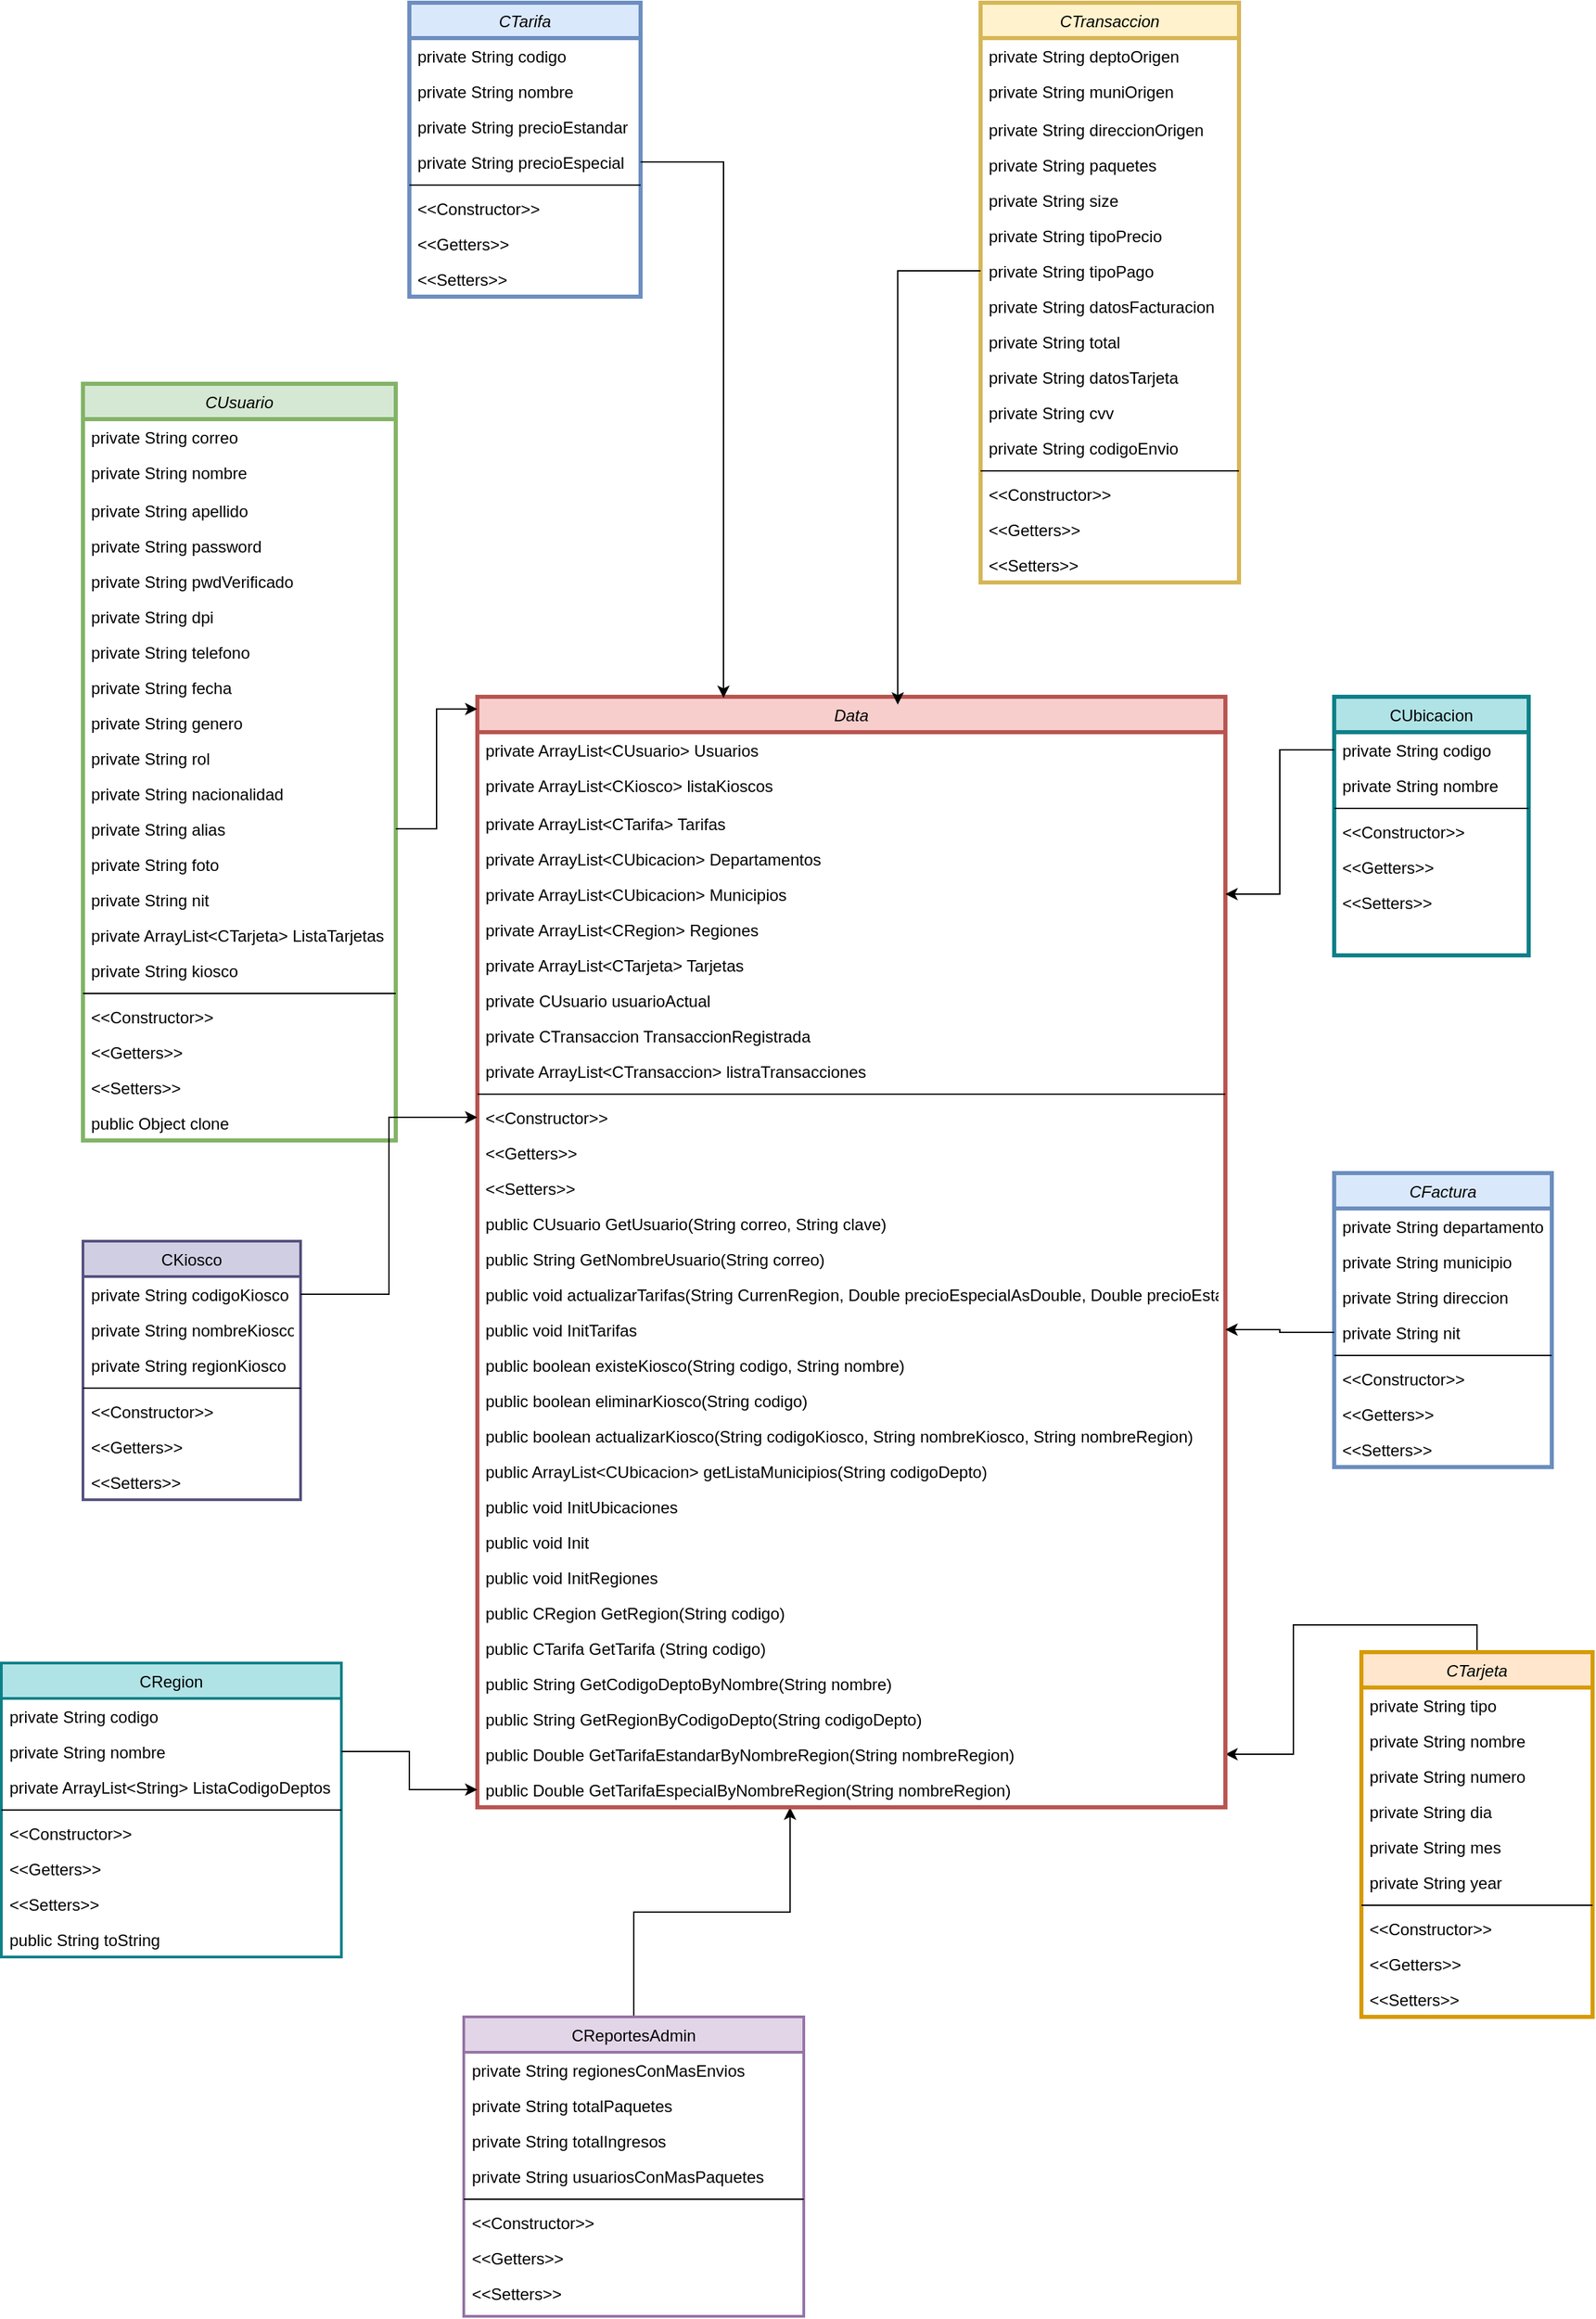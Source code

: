 <mxfile version="20.2.2" type="github">
  <diagram id="C5RBs43oDa-KdzZeNtuy" name="Page-1">
    <mxGraphModel dx="1673" dy="918" grid="1" gridSize="10" guides="1" tooltips="1" connect="1" arrows="1" fold="1" page="1" pageScale="1" pageWidth="827" pageHeight="1169" math="0" shadow="0">
      <root>
        <mxCell id="WIyWlLk6GJQsqaUBKTNV-0" />
        <mxCell id="WIyWlLk6GJQsqaUBKTNV-1" parent="WIyWlLk6GJQsqaUBKTNV-0" />
        <mxCell id="zkfFHV4jXpPFQw0GAbJ--0" value="CFactura" style="swimlane;fontStyle=2;align=center;verticalAlign=top;childLayout=stackLayout;horizontal=1;startSize=26;horizontalStack=0;resizeParent=1;resizeLast=0;collapsible=1;marginBottom=0;rounded=0;shadow=0;strokeWidth=3;fillColor=#dae8fc;strokeColor=#6c8ebf;swimlaneFillColor=default;" parent="WIyWlLk6GJQsqaUBKTNV-1" vertex="1">
          <mxGeometry x="1180" y="1200" width="160" height="216" as="geometry">
            <mxRectangle x="230" y="140" width="160" height="26" as="alternateBounds" />
          </mxGeometry>
        </mxCell>
        <mxCell id="zkfFHV4jXpPFQw0GAbJ--1" value="private String departamento" style="text;align=left;verticalAlign=top;spacingLeft=4;spacingRight=4;overflow=hidden;rotatable=0;points=[[0,0.5],[1,0.5]];portConstraint=eastwest;" parent="zkfFHV4jXpPFQw0GAbJ--0" vertex="1">
          <mxGeometry y="26" width="160" height="26" as="geometry" />
        </mxCell>
        <mxCell id="UW1McoA6TpxTpu0KqrxE-2" value="private String municipio" style="text;align=left;verticalAlign=top;spacingLeft=4;spacingRight=4;overflow=hidden;rotatable=0;points=[[0,0.5],[1,0.5]];portConstraint=eastwest;" vertex="1" parent="zkfFHV4jXpPFQw0GAbJ--0">
          <mxGeometry y="52" width="160" height="26" as="geometry" />
        </mxCell>
        <mxCell id="UW1McoA6TpxTpu0KqrxE-3" value="private String direccion" style="text;align=left;verticalAlign=top;spacingLeft=4;spacingRight=4;overflow=hidden;rotatable=0;points=[[0,0.5],[1,0.5]];portConstraint=eastwest;" vertex="1" parent="zkfFHV4jXpPFQw0GAbJ--0">
          <mxGeometry y="78" width="160" height="26" as="geometry" />
        </mxCell>
        <mxCell id="UW1McoA6TpxTpu0KqrxE-10" value="private String nit" style="text;align=left;verticalAlign=top;spacingLeft=4;spacingRight=4;overflow=hidden;rotatable=0;points=[[0,0.5],[1,0.5]];portConstraint=eastwest;" vertex="1" parent="zkfFHV4jXpPFQw0GAbJ--0">
          <mxGeometry y="104" width="160" height="26" as="geometry" />
        </mxCell>
        <mxCell id="zkfFHV4jXpPFQw0GAbJ--4" value="" style="line;html=1;strokeWidth=1;align=left;verticalAlign=middle;spacingTop=-1;spacingLeft=3;spacingRight=3;rotatable=0;labelPosition=right;points=[];portConstraint=eastwest;" parent="zkfFHV4jXpPFQw0GAbJ--0" vertex="1">
          <mxGeometry y="130" width="160" height="8" as="geometry" />
        </mxCell>
        <mxCell id="zkfFHV4jXpPFQw0GAbJ--5" value="&lt;&lt;Constructor&gt;&gt;&#xa;" style="text;align=left;verticalAlign=top;spacingLeft=4;spacingRight=4;overflow=hidden;rotatable=0;points=[[0,0.5],[1,0.5]];portConstraint=eastwest;" parent="zkfFHV4jXpPFQw0GAbJ--0" vertex="1">
          <mxGeometry y="138" width="160" height="26" as="geometry" />
        </mxCell>
        <mxCell id="UW1McoA6TpxTpu0KqrxE-12" value="&lt;&lt;Getters&gt;&gt;&#xa;" style="text;align=left;verticalAlign=top;spacingLeft=4;spacingRight=4;overflow=hidden;rotatable=0;points=[[0,0.5],[1,0.5]];portConstraint=eastwest;" vertex="1" parent="zkfFHV4jXpPFQw0GAbJ--0">
          <mxGeometry y="164" width="160" height="26" as="geometry" />
        </mxCell>
        <mxCell id="UW1McoA6TpxTpu0KqrxE-11" value="&lt;&lt;Setters&gt;&gt;&#xa;" style="text;align=left;verticalAlign=top;spacingLeft=4;spacingRight=4;overflow=hidden;rotatable=0;points=[[0,0.5],[1,0.5]];portConstraint=eastwest;" vertex="1" parent="zkfFHV4jXpPFQw0GAbJ--0">
          <mxGeometry y="190" width="160" height="26" as="geometry" />
        </mxCell>
        <mxCell id="zkfFHV4jXpPFQw0GAbJ--17" value="CKiosco&#xa;" style="swimlane;fontStyle=0;align=center;verticalAlign=top;childLayout=stackLayout;horizontal=1;startSize=26;horizontalStack=0;resizeParent=1;resizeLast=0;collapsible=1;marginBottom=0;rounded=0;shadow=0;strokeWidth=2;fillColor=#d0cee2;strokeColor=#56517e;" parent="WIyWlLk6GJQsqaUBKTNV-1" vertex="1">
          <mxGeometry x="260" y="1250" width="160" height="190" as="geometry">
            <mxRectangle x="550" y="140" width="160" height="26" as="alternateBounds" />
          </mxGeometry>
        </mxCell>
        <mxCell id="zkfFHV4jXpPFQw0GAbJ--18" value="private String codigoKiosco" style="text;align=left;verticalAlign=top;spacingLeft=4;spacingRight=4;overflow=hidden;rotatable=0;points=[[0,0.5],[1,0.5]];portConstraint=eastwest;" parent="zkfFHV4jXpPFQw0GAbJ--17" vertex="1">
          <mxGeometry y="26" width="160" height="26" as="geometry" />
        </mxCell>
        <mxCell id="zkfFHV4jXpPFQw0GAbJ--19" value="private String nombreKiosco" style="text;align=left;verticalAlign=top;spacingLeft=4;spacingRight=4;overflow=hidden;rotatable=0;points=[[0,0.5],[1,0.5]];portConstraint=eastwest;rounded=0;shadow=0;html=0;" parent="zkfFHV4jXpPFQw0GAbJ--17" vertex="1">
          <mxGeometry y="52" width="160" height="26" as="geometry" />
        </mxCell>
        <mxCell id="zkfFHV4jXpPFQw0GAbJ--20" value="private String regionKiosco" style="text;align=left;verticalAlign=top;spacingLeft=4;spacingRight=4;overflow=hidden;rotatable=0;points=[[0,0.5],[1,0.5]];portConstraint=eastwest;rounded=0;shadow=0;html=0;" parent="zkfFHV4jXpPFQw0GAbJ--17" vertex="1">
          <mxGeometry y="78" width="160" height="26" as="geometry" />
        </mxCell>
        <mxCell id="zkfFHV4jXpPFQw0GAbJ--23" value="" style="line;html=1;strokeWidth=1;align=left;verticalAlign=middle;spacingTop=-1;spacingLeft=3;spacingRight=3;rotatable=0;labelPosition=right;points=[];portConstraint=eastwest;" parent="zkfFHV4jXpPFQw0GAbJ--17" vertex="1">
          <mxGeometry y="104" width="160" height="8" as="geometry" />
        </mxCell>
        <mxCell id="UW1McoA6TpxTpu0KqrxE-14" value="&lt;&lt;Constructor&gt;&gt;&#xa;" style="text;align=left;verticalAlign=top;spacingLeft=4;spacingRight=4;overflow=hidden;rotatable=0;points=[[0,0.5],[1,0.5]];portConstraint=eastwest;" vertex="1" parent="zkfFHV4jXpPFQw0GAbJ--17">
          <mxGeometry y="112" width="160" height="26" as="geometry" />
        </mxCell>
        <mxCell id="UW1McoA6TpxTpu0KqrxE-15" value="&lt;&lt;Getters&gt;&gt;&#xa;" style="text;align=left;verticalAlign=top;spacingLeft=4;spacingRight=4;overflow=hidden;rotatable=0;points=[[0,0.5],[1,0.5]];portConstraint=eastwest;" vertex="1" parent="zkfFHV4jXpPFQw0GAbJ--17">
          <mxGeometry y="138" width="160" height="26" as="geometry" />
        </mxCell>
        <mxCell id="UW1McoA6TpxTpu0KqrxE-16" value="&lt;&lt;Setters&gt;&gt;&#xa;" style="text;align=left;verticalAlign=top;spacingLeft=4;spacingRight=4;overflow=hidden;rotatable=0;points=[[0,0.5],[1,0.5]];portConstraint=eastwest;" vertex="1" parent="zkfFHV4jXpPFQw0GAbJ--17">
          <mxGeometry y="164" width="160" height="26" as="geometry" />
        </mxCell>
        <mxCell id="UW1McoA6TpxTpu0KqrxE-25" value="CRegion&#xa;" style="swimlane;fontStyle=0;align=center;verticalAlign=top;childLayout=stackLayout;horizontal=1;startSize=26;horizontalStack=0;resizeParent=1;resizeLast=0;collapsible=1;marginBottom=0;rounded=0;shadow=0;strokeWidth=2;fillColor=#b0e3e6;strokeColor=#0e8088;" vertex="1" parent="WIyWlLk6GJQsqaUBKTNV-1">
          <mxGeometry x="200" y="1560" width="250" height="216" as="geometry">
            <mxRectangle x="550" y="140" width="160" height="26" as="alternateBounds" />
          </mxGeometry>
        </mxCell>
        <mxCell id="UW1McoA6TpxTpu0KqrxE-26" value="private String codigo" style="text;align=left;verticalAlign=top;spacingLeft=4;spacingRight=4;overflow=hidden;rotatable=0;points=[[0,0.5],[1,0.5]];portConstraint=eastwest;" vertex="1" parent="UW1McoA6TpxTpu0KqrxE-25">
          <mxGeometry y="26" width="250" height="26" as="geometry" />
        </mxCell>
        <mxCell id="UW1McoA6TpxTpu0KqrxE-27" value="private String nombre" style="text;align=left;verticalAlign=top;spacingLeft=4;spacingRight=4;overflow=hidden;rotatable=0;points=[[0,0.5],[1,0.5]];portConstraint=eastwest;rounded=0;shadow=0;html=0;" vertex="1" parent="UW1McoA6TpxTpu0KqrxE-25">
          <mxGeometry y="52" width="250" height="26" as="geometry" />
        </mxCell>
        <mxCell id="UW1McoA6TpxTpu0KqrxE-28" value="private ArrayList&lt;String&gt; ListaCodigoDeptos" style="text;align=left;verticalAlign=top;spacingLeft=4;spacingRight=4;overflow=hidden;rotatable=0;points=[[0,0.5],[1,0.5]];portConstraint=eastwest;rounded=0;shadow=0;html=0;" vertex="1" parent="UW1McoA6TpxTpu0KqrxE-25">
          <mxGeometry y="78" width="250" height="26" as="geometry" />
        </mxCell>
        <mxCell id="UW1McoA6TpxTpu0KqrxE-29" value="" style="line;html=1;strokeWidth=1;align=left;verticalAlign=middle;spacingTop=-1;spacingLeft=3;spacingRight=3;rotatable=0;labelPosition=right;points=[];portConstraint=eastwest;" vertex="1" parent="UW1McoA6TpxTpu0KqrxE-25">
          <mxGeometry y="104" width="250" height="8" as="geometry" />
        </mxCell>
        <mxCell id="UW1McoA6TpxTpu0KqrxE-30" value="&lt;&lt;Constructor&gt;&gt;&#xa;" style="text;align=left;verticalAlign=top;spacingLeft=4;spacingRight=4;overflow=hidden;rotatable=0;points=[[0,0.5],[1,0.5]];portConstraint=eastwest;" vertex="1" parent="UW1McoA6TpxTpu0KqrxE-25">
          <mxGeometry y="112" width="250" height="26" as="geometry" />
        </mxCell>
        <mxCell id="UW1McoA6TpxTpu0KqrxE-31" value="&lt;&lt;Getters&gt;&gt;&#xa;" style="text;align=left;verticalAlign=top;spacingLeft=4;spacingRight=4;overflow=hidden;rotatable=0;points=[[0,0.5],[1,0.5]];portConstraint=eastwest;" vertex="1" parent="UW1McoA6TpxTpu0KqrxE-25">
          <mxGeometry y="138" width="250" height="26" as="geometry" />
        </mxCell>
        <mxCell id="UW1McoA6TpxTpu0KqrxE-32" value="&lt;&lt;Setters&gt;&gt;&#xa;" style="text;align=left;verticalAlign=top;spacingLeft=4;spacingRight=4;overflow=hidden;rotatable=0;points=[[0,0.5],[1,0.5]];portConstraint=eastwest;" vertex="1" parent="UW1McoA6TpxTpu0KqrxE-25">
          <mxGeometry y="164" width="250" height="26" as="geometry" />
        </mxCell>
        <mxCell id="UW1McoA6TpxTpu0KqrxE-33" value="public String toString&#xa;&#xa;" style="text;align=left;verticalAlign=top;spacingLeft=4;spacingRight=4;overflow=hidden;rotatable=0;points=[[0,0.5],[1,0.5]];portConstraint=eastwest;" vertex="1" parent="UW1McoA6TpxTpu0KqrxE-25">
          <mxGeometry y="190" width="250" height="26" as="geometry" />
        </mxCell>
        <mxCell id="UW1McoA6TpxTpu0KqrxE-159" style="edgeStyle=orthogonalEdgeStyle;rounded=0;orthogonalLoop=1;jettySize=auto;html=1;exitX=0.5;exitY=0;exitDx=0;exitDy=0;entryX=0.418;entryY=1.005;entryDx=0;entryDy=0;entryPerimeter=0;" edge="1" parent="WIyWlLk6GJQsqaUBKTNV-1" source="UW1McoA6TpxTpu0KqrxE-34" target="UW1McoA6TpxTpu0KqrxE-147">
          <mxGeometry relative="1" as="geometry">
            <mxPoint x="790.0" y="1690.0" as="targetPoint" />
          </mxGeometry>
        </mxCell>
        <mxCell id="UW1McoA6TpxTpu0KqrxE-34" value="CReportesAdmin" style="swimlane;fontStyle=0;align=center;verticalAlign=top;childLayout=stackLayout;horizontal=1;startSize=26;horizontalStack=0;resizeParent=1;resizeLast=0;collapsible=1;marginBottom=0;rounded=0;shadow=0;strokeWidth=2;fillColor=#e1d5e7;strokeColor=#9673a6;" vertex="1" parent="WIyWlLk6GJQsqaUBKTNV-1">
          <mxGeometry x="540" y="1820" width="250" height="220" as="geometry">
            <mxRectangle x="550" y="140" width="160" height="26" as="alternateBounds" />
          </mxGeometry>
        </mxCell>
        <mxCell id="UW1McoA6TpxTpu0KqrxE-35" value="private String regionesConMasEnvios" style="text;align=left;verticalAlign=top;spacingLeft=4;spacingRight=4;overflow=hidden;rotatable=0;points=[[0,0.5],[1,0.5]];portConstraint=eastwest;" vertex="1" parent="UW1McoA6TpxTpu0KqrxE-34">
          <mxGeometry y="26" width="250" height="26" as="geometry" />
        </mxCell>
        <mxCell id="UW1McoA6TpxTpu0KqrxE-36" value="private String totalPaquetes&#xa;" style="text;align=left;verticalAlign=top;spacingLeft=4;spacingRight=4;overflow=hidden;rotatable=0;points=[[0,0.5],[1,0.5]];portConstraint=eastwest;rounded=0;shadow=0;html=0;" vertex="1" parent="UW1McoA6TpxTpu0KqrxE-34">
          <mxGeometry y="52" width="250" height="26" as="geometry" />
        </mxCell>
        <mxCell id="UW1McoA6TpxTpu0KqrxE-37" value="private String totalIngresos&#xa;" style="text;align=left;verticalAlign=top;spacingLeft=4;spacingRight=4;overflow=hidden;rotatable=0;points=[[0,0.5],[1,0.5]];portConstraint=eastwest;rounded=0;shadow=0;html=0;" vertex="1" parent="UW1McoA6TpxTpu0KqrxE-34">
          <mxGeometry y="78" width="250" height="26" as="geometry" />
        </mxCell>
        <mxCell id="UW1McoA6TpxTpu0KqrxE-44" value="private String usuariosConMasPaquetes&#xa;&#xa;" style="text;align=left;verticalAlign=top;spacingLeft=4;spacingRight=4;overflow=hidden;rotatable=0;points=[[0,0.5],[1,0.5]];portConstraint=eastwest;rounded=0;shadow=0;html=0;" vertex="1" parent="UW1McoA6TpxTpu0KqrxE-34">
          <mxGeometry y="104" width="250" height="26" as="geometry" />
        </mxCell>
        <mxCell id="UW1McoA6TpxTpu0KqrxE-38" value="" style="line;html=1;strokeWidth=1;align=left;verticalAlign=middle;spacingTop=-1;spacingLeft=3;spacingRight=3;rotatable=0;labelPosition=right;points=[];portConstraint=eastwest;" vertex="1" parent="UW1McoA6TpxTpu0KqrxE-34">
          <mxGeometry y="130" width="250" height="8" as="geometry" />
        </mxCell>
        <mxCell id="UW1McoA6TpxTpu0KqrxE-39" value="&lt;&lt;Constructor&gt;&gt;&#xa;" style="text;align=left;verticalAlign=top;spacingLeft=4;spacingRight=4;overflow=hidden;rotatable=0;points=[[0,0.5],[1,0.5]];portConstraint=eastwest;" vertex="1" parent="UW1McoA6TpxTpu0KqrxE-34">
          <mxGeometry y="138" width="250" height="26" as="geometry" />
        </mxCell>
        <mxCell id="UW1McoA6TpxTpu0KqrxE-40" value="&lt;&lt;Getters&gt;&gt;&#xa;" style="text;align=left;verticalAlign=top;spacingLeft=4;spacingRight=4;overflow=hidden;rotatable=0;points=[[0,0.5],[1,0.5]];portConstraint=eastwest;" vertex="1" parent="UW1McoA6TpxTpu0KqrxE-34">
          <mxGeometry y="164" width="250" height="26" as="geometry" />
        </mxCell>
        <mxCell id="UW1McoA6TpxTpu0KqrxE-41" value="&lt;&lt;Setters&gt;&gt;&#xa;" style="text;align=left;verticalAlign=top;spacingLeft=4;spacingRight=4;overflow=hidden;rotatable=0;points=[[0,0.5],[1,0.5]];portConstraint=eastwest;" vertex="1" parent="UW1McoA6TpxTpu0KqrxE-34">
          <mxGeometry y="190" width="250" height="26" as="geometry" />
        </mxCell>
        <mxCell id="UW1McoA6TpxTpu0KqrxE-45" value="CTarifa" style="swimlane;fontStyle=2;align=center;verticalAlign=top;childLayout=stackLayout;horizontal=1;startSize=26;horizontalStack=0;resizeParent=1;resizeLast=0;collapsible=1;marginBottom=0;rounded=0;shadow=0;strokeWidth=3;fillColor=#dae8fc;strokeColor=#6c8ebf;fillStyle=solid;swimlaneFillColor=default;" vertex="1" parent="WIyWlLk6GJQsqaUBKTNV-1">
          <mxGeometry x="500" y="340" width="170" height="216" as="geometry">
            <mxRectangle x="230" y="140" width="160" height="26" as="alternateBounds" />
          </mxGeometry>
        </mxCell>
        <mxCell id="UW1McoA6TpxTpu0KqrxE-46" value="private String codigo" style="text;align=left;verticalAlign=top;spacingLeft=4;spacingRight=4;overflow=hidden;rotatable=0;points=[[0,0.5],[1,0.5]];portConstraint=eastwest;" vertex="1" parent="UW1McoA6TpxTpu0KqrxE-45">
          <mxGeometry y="26" width="170" height="26" as="geometry" />
        </mxCell>
        <mxCell id="UW1McoA6TpxTpu0KqrxE-47" value="private String nombre" style="text;align=left;verticalAlign=top;spacingLeft=4;spacingRight=4;overflow=hidden;rotatable=0;points=[[0,0.5],[1,0.5]];portConstraint=eastwest;" vertex="1" parent="UW1McoA6TpxTpu0KqrxE-45">
          <mxGeometry y="52" width="170" height="26" as="geometry" />
        </mxCell>
        <mxCell id="UW1McoA6TpxTpu0KqrxE-48" value="private String precioEstandar" style="text;align=left;verticalAlign=top;spacingLeft=4;spacingRight=4;overflow=hidden;rotatable=0;points=[[0,0.5],[1,0.5]];portConstraint=eastwest;" vertex="1" parent="UW1McoA6TpxTpu0KqrxE-45">
          <mxGeometry y="78" width="170" height="26" as="geometry" />
        </mxCell>
        <mxCell id="UW1McoA6TpxTpu0KqrxE-49" value="private String precioEspecial&#xa;" style="text;align=left;verticalAlign=top;spacingLeft=4;spacingRight=4;overflow=hidden;rotatable=0;points=[[0,0.5],[1,0.5]];portConstraint=eastwest;" vertex="1" parent="UW1McoA6TpxTpu0KqrxE-45">
          <mxGeometry y="104" width="170" height="26" as="geometry" />
        </mxCell>
        <mxCell id="UW1McoA6TpxTpu0KqrxE-50" value="" style="line;html=1;strokeWidth=1;align=left;verticalAlign=middle;spacingTop=-1;spacingLeft=3;spacingRight=3;rotatable=0;labelPosition=right;points=[];portConstraint=eastwest;" vertex="1" parent="UW1McoA6TpxTpu0KqrxE-45">
          <mxGeometry y="130" width="170" height="8" as="geometry" />
        </mxCell>
        <mxCell id="UW1McoA6TpxTpu0KqrxE-51" value="&lt;&lt;Constructor&gt;&gt;&#xa;" style="text;align=left;verticalAlign=top;spacingLeft=4;spacingRight=4;overflow=hidden;rotatable=0;points=[[0,0.5],[1,0.5]];portConstraint=eastwest;" vertex="1" parent="UW1McoA6TpxTpu0KqrxE-45">
          <mxGeometry y="138" width="170" height="26" as="geometry" />
        </mxCell>
        <mxCell id="UW1McoA6TpxTpu0KqrxE-52" value="&lt;&lt;Getters&gt;&gt;&#xa;" style="text;align=left;verticalAlign=top;spacingLeft=4;spacingRight=4;overflow=hidden;rotatable=0;points=[[0,0.5],[1,0.5]];portConstraint=eastwest;" vertex="1" parent="UW1McoA6TpxTpu0KqrxE-45">
          <mxGeometry y="164" width="170" height="26" as="geometry" />
        </mxCell>
        <mxCell id="UW1McoA6TpxTpu0KqrxE-53" value="&lt;&lt;Setters&gt;&gt;&#xa;" style="text;align=left;verticalAlign=top;spacingLeft=4;spacingRight=4;overflow=hidden;rotatable=0;points=[[0,0.5],[1,0.5]];portConstraint=eastwest;" vertex="1" parent="UW1McoA6TpxTpu0KqrxE-45">
          <mxGeometry y="190" width="170" height="26" as="geometry" />
        </mxCell>
        <mxCell id="UW1McoA6TpxTpu0KqrxE-154" style="edgeStyle=orthogonalEdgeStyle;rounded=0;orthogonalLoop=1;jettySize=auto;html=1;exitX=0.5;exitY=0;exitDx=0;exitDy=0;entryX=1;entryY=0.5;entryDx=0;entryDy=0;" edge="1" parent="WIyWlLk6GJQsqaUBKTNV-1" source="UW1McoA6TpxTpu0KqrxE-54" target="UW1McoA6TpxTpu0KqrxE-146">
          <mxGeometry relative="1" as="geometry" />
        </mxCell>
        <mxCell id="UW1McoA6TpxTpu0KqrxE-54" value="CTarjeta" style="swimlane;fontStyle=2;align=center;verticalAlign=top;childLayout=stackLayout;horizontal=1;startSize=26;horizontalStack=0;resizeParent=1;resizeLast=0;collapsible=1;marginBottom=0;rounded=0;shadow=0;strokeWidth=3;fillColor=#ffe6cc;strokeColor=#d79b00;swimlaneFillColor=default;" vertex="1" parent="WIyWlLk6GJQsqaUBKTNV-1">
          <mxGeometry x="1200" y="1552" width="170" height="268" as="geometry">
            <mxRectangle x="230" y="140" width="160" height="26" as="alternateBounds" />
          </mxGeometry>
        </mxCell>
        <mxCell id="UW1McoA6TpxTpu0KqrxE-55" value="private String tipo" style="text;align=left;verticalAlign=top;spacingLeft=4;spacingRight=4;overflow=hidden;rotatable=0;points=[[0,0.5],[1,0.5]];portConstraint=eastwest;" vertex="1" parent="UW1McoA6TpxTpu0KqrxE-54">
          <mxGeometry y="26" width="170" height="26" as="geometry" />
        </mxCell>
        <mxCell id="UW1McoA6TpxTpu0KqrxE-56" value="private String nombre" style="text;align=left;verticalAlign=top;spacingLeft=4;spacingRight=4;overflow=hidden;rotatable=0;points=[[0,0.5],[1,0.5]];portConstraint=eastwest;" vertex="1" parent="UW1McoA6TpxTpu0KqrxE-54">
          <mxGeometry y="52" width="170" height="26" as="geometry" />
        </mxCell>
        <mxCell id="UW1McoA6TpxTpu0KqrxE-57" value="private String numero" style="text;align=left;verticalAlign=top;spacingLeft=4;spacingRight=4;overflow=hidden;rotatable=0;points=[[0,0.5],[1,0.5]];portConstraint=eastwest;" vertex="1" parent="UW1McoA6TpxTpu0KqrxE-54">
          <mxGeometry y="78" width="170" height="26" as="geometry" />
        </mxCell>
        <mxCell id="UW1McoA6TpxTpu0KqrxE-58" value="private String dia&#xa;" style="text;align=left;verticalAlign=top;spacingLeft=4;spacingRight=4;overflow=hidden;rotatable=0;points=[[0,0.5],[1,0.5]];portConstraint=eastwest;" vertex="1" parent="UW1McoA6TpxTpu0KqrxE-54">
          <mxGeometry y="104" width="170" height="26" as="geometry" />
        </mxCell>
        <mxCell id="UW1McoA6TpxTpu0KqrxE-63" value="private String mes&#xa;" style="text;align=left;verticalAlign=top;spacingLeft=4;spacingRight=4;overflow=hidden;rotatable=0;points=[[0,0.5],[1,0.5]];portConstraint=eastwest;" vertex="1" parent="UW1McoA6TpxTpu0KqrxE-54">
          <mxGeometry y="130" width="170" height="26" as="geometry" />
        </mxCell>
        <mxCell id="UW1McoA6TpxTpu0KqrxE-64" value="private String year&#xa;" style="text;align=left;verticalAlign=top;spacingLeft=4;spacingRight=4;overflow=hidden;rotatable=0;points=[[0,0.5],[1,0.5]];portConstraint=eastwest;" vertex="1" parent="UW1McoA6TpxTpu0KqrxE-54">
          <mxGeometry y="156" width="170" height="26" as="geometry" />
        </mxCell>
        <mxCell id="UW1McoA6TpxTpu0KqrxE-59" value="" style="line;html=1;strokeWidth=1;align=left;verticalAlign=middle;spacingTop=-1;spacingLeft=3;spacingRight=3;rotatable=0;labelPosition=right;points=[];portConstraint=eastwest;" vertex="1" parent="UW1McoA6TpxTpu0KqrxE-54">
          <mxGeometry y="182" width="170" height="8" as="geometry" />
        </mxCell>
        <mxCell id="UW1McoA6TpxTpu0KqrxE-60" value="&lt;&lt;Constructor&gt;&gt;&#xa;" style="text;align=left;verticalAlign=top;spacingLeft=4;spacingRight=4;overflow=hidden;rotatable=0;points=[[0,0.5],[1,0.5]];portConstraint=eastwest;" vertex="1" parent="UW1McoA6TpxTpu0KqrxE-54">
          <mxGeometry y="190" width="170" height="26" as="geometry" />
        </mxCell>
        <mxCell id="UW1McoA6TpxTpu0KqrxE-61" value="&lt;&lt;Getters&gt;&gt;&#xa;" style="text;align=left;verticalAlign=top;spacingLeft=4;spacingRight=4;overflow=hidden;rotatable=0;points=[[0,0.5],[1,0.5]];portConstraint=eastwest;" vertex="1" parent="UW1McoA6TpxTpu0KqrxE-54">
          <mxGeometry y="216" width="170" height="26" as="geometry" />
        </mxCell>
        <mxCell id="UW1McoA6TpxTpu0KqrxE-62" value="&lt;&lt;Setters&gt;&gt;&#xa;" style="text;align=left;verticalAlign=top;spacingLeft=4;spacingRight=4;overflow=hidden;rotatable=0;points=[[0,0.5],[1,0.5]];portConstraint=eastwest;" vertex="1" parent="UW1McoA6TpxTpu0KqrxE-54">
          <mxGeometry y="242" width="170" height="26" as="geometry" />
        </mxCell>
        <mxCell id="UW1McoA6TpxTpu0KqrxE-65" value="CTransaccion" style="swimlane;fontStyle=2;align=center;verticalAlign=top;childLayout=stackLayout;horizontal=1;startSize=26;horizontalStack=0;resizeParent=1;resizeLast=0;collapsible=1;marginBottom=0;rounded=0;shadow=0;strokeWidth=3;fillColor=#fff2cc;strokeColor=#d6b656;swimlaneFillColor=default;" vertex="1" parent="WIyWlLk6GJQsqaUBKTNV-1">
          <mxGeometry x="920" y="340" width="190" height="426" as="geometry">
            <mxRectangle x="230" y="140" width="160" height="26" as="alternateBounds" />
          </mxGeometry>
        </mxCell>
        <mxCell id="UW1McoA6TpxTpu0KqrxE-66" value="private String deptoOrigen&#xa;" style="text;align=left;verticalAlign=top;spacingLeft=4;spacingRight=4;overflow=hidden;rotatable=0;points=[[0,0.5],[1,0.5]];portConstraint=eastwest;" vertex="1" parent="UW1McoA6TpxTpu0KqrxE-65">
          <mxGeometry y="26" width="190" height="26" as="geometry" />
        </mxCell>
        <mxCell id="UW1McoA6TpxTpu0KqrxE-67" value="private String muniOrigen" style="text;align=left;verticalAlign=top;spacingLeft=4;spacingRight=4;overflow=hidden;rotatable=0;points=[[0,0.5],[1,0.5]];portConstraint=eastwest;" vertex="1" parent="UW1McoA6TpxTpu0KqrxE-65">
          <mxGeometry y="52" width="190" height="28" as="geometry" />
        </mxCell>
        <mxCell id="UW1McoA6TpxTpu0KqrxE-68" value="private String direccionOrigen&#xa;" style="text;align=left;verticalAlign=top;spacingLeft=4;spacingRight=4;overflow=hidden;rotatable=0;points=[[0,0.5],[1,0.5]];portConstraint=eastwest;" vertex="1" parent="UW1McoA6TpxTpu0KqrxE-65">
          <mxGeometry y="80" width="190" height="26" as="geometry" />
        </mxCell>
        <mxCell id="UW1McoA6TpxTpu0KqrxE-69" value="private String paquetes&#xa;" style="text;align=left;verticalAlign=top;spacingLeft=4;spacingRight=4;overflow=hidden;rotatable=0;points=[[0,0.5],[1,0.5]];portConstraint=eastwest;" vertex="1" parent="UW1McoA6TpxTpu0KqrxE-65">
          <mxGeometry y="106" width="190" height="26" as="geometry" />
        </mxCell>
        <mxCell id="UW1McoA6TpxTpu0KqrxE-70" value="private String size&#xa;" style="text;align=left;verticalAlign=top;spacingLeft=4;spacingRight=4;overflow=hidden;rotatable=0;points=[[0,0.5],[1,0.5]];portConstraint=eastwest;" vertex="1" parent="UW1McoA6TpxTpu0KqrxE-65">
          <mxGeometry y="132" width="190" height="26" as="geometry" />
        </mxCell>
        <mxCell id="UW1McoA6TpxTpu0KqrxE-71" value="private String tipoPrecio&#xa;" style="text;align=left;verticalAlign=top;spacingLeft=4;spacingRight=4;overflow=hidden;rotatable=0;points=[[0,0.5],[1,0.5]];portConstraint=eastwest;" vertex="1" parent="UW1McoA6TpxTpu0KqrxE-65">
          <mxGeometry y="158" width="190" height="26" as="geometry" />
        </mxCell>
        <mxCell id="UW1McoA6TpxTpu0KqrxE-76" value="private String tipoPago&#xa;" style="text;align=left;verticalAlign=top;spacingLeft=4;spacingRight=4;overflow=hidden;rotatable=0;points=[[0,0.5],[1,0.5]];portConstraint=eastwest;" vertex="1" parent="UW1McoA6TpxTpu0KqrxE-65">
          <mxGeometry y="184" width="190" height="26" as="geometry" />
        </mxCell>
        <mxCell id="UW1McoA6TpxTpu0KqrxE-77" value="private String datosFacturacion&#xa;&#xa;" style="text;align=left;verticalAlign=top;spacingLeft=4;spacingRight=4;overflow=hidden;rotatable=0;points=[[0,0.5],[1,0.5]];portConstraint=eastwest;" vertex="1" parent="UW1McoA6TpxTpu0KqrxE-65">
          <mxGeometry y="210" width="190" height="26" as="geometry" />
        </mxCell>
        <mxCell id="UW1McoA6TpxTpu0KqrxE-78" value="private String total&#xa;&#xa;" style="text;align=left;verticalAlign=top;spacingLeft=4;spacingRight=4;overflow=hidden;rotatable=0;points=[[0,0.5],[1,0.5]];portConstraint=eastwest;" vertex="1" parent="UW1McoA6TpxTpu0KqrxE-65">
          <mxGeometry y="236" width="190" height="26" as="geometry" />
        </mxCell>
        <mxCell id="UW1McoA6TpxTpu0KqrxE-80" value="private String datosTarjeta&#xa;&#xa;" style="text;align=left;verticalAlign=top;spacingLeft=4;spacingRight=4;overflow=hidden;rotatable=0;points=[[0,0.5],[1,0.5]];portConstraint=eastwest;" vertex="1" parent="UW1McoA6TpxTpu0KqrxE-65">
          <mxGeometry y="262" width="190" height="26" as="geometry" />
        </mxCell>
        <mxCell id="UW1McoA6TpxTpu0KqrxE-81" value="private String cvv&#xa;&#xa;" style="text;align=left;verticalAlign=top;spacingLeft=4;spacingRight=4;overflow=hidden;rotatable=0;points=[[0,0.5],[1,0.5]];portConstraint=eastwest;" vertex="1" parent="UW1McoA6TpxTpu0KqrxE-65">
          <mxGeometry y="288" width="190" height="26" as="geometry" />
        </mxCell>
        <mxCell id="UW1McoA6TpxTpu0KqrxE-82" value="private String codigoEnvio&#xa;&#xa;" style="text;align=left;verticalAlign=top;spacingLeft=4;spacingRight=4;overflow=hidden;rotatable=0;points=[[0,0.5],[1,0.5]];portConstraint=eastwest;" vertex="1" parent="UW1McoA6TpxTpu0KqrxE-65">
          <mxGeometry y="314" width="190" height="26" as="geometry" />
        </mxCell>
        <mxCell id="UW1McoA6TpxTpu0KqrxE-72" value="" style="line;html=1;strokeWidth=1;align=left;verticalAlign=middle;spacingTop=-1;spacingLeft=3;spacingRight=3;rotatable=0;labelPosition=right;points=[];portConstraint=eastwest;" vertex="1" parent="UW1McoA6TpxTpu0KqrxE-65">
          <mxGeometry y="340" width="190" height="8" as="geometry" />
        </mxCell>
        <mxCell id="UW1McoA6TpxTpu0KqrxE-73" value="&lt;&lt;Constructor&gt;&gt;&#xa;" style="text;align=left;verticalAlign=top;spacingLeft=4;spacingRight=4;overflow=hidden;rotatable=0;points=[[0,0.5],[1,0.5]];portConstraint=eastwest;" vertex="1" parent="UW1McoA6TpxTpu0KqrxE-65">
          <mxGeometry y="348" width="190" height="26" as="geometry" />
        </mxCell>
        <mxCell id="UW1McoA6TpxTpu0KqrxE-74" value="&lt;&lt;Getters&gt;&gt;&#xa;" style="text;align=left;verticalAlign=top;spacingLeft=4;spacingRight=4;overflow=hidden;rotatable=0;points=[[0,0.5],[1,0.5]];portConstraint=eastwest;" vertex="1" parent="UW1McoA6TpxTpu0KqrxE-65">
          <mxGeometry y="374" width="190" height="26" as="geometry" />
        </mxCell>
        <mxCell id="UW1McoA6TpxTpu0KqrxE-75" value="&lt;&lt;Setters&gt;&gt;&#xa;" style="text;align=left;verticalAlign=top;spacingLeft=4;spacingRight=4;overflow=hidden;rotatable=0;points=[[0,0.5],[1,0.5]];portConstraint=eastwest;" vertex="1" parent="UW1McoA6TpxTpu0KqrxE-65">
          <mxGeometry y="400" width="190" height="26" as="geometry" />
        </mxCell>
        <mxCell id="UW1McoA6TpxTpu0KqrxE-83" value="CUbicacion" style="swimlane;fontStyle=0;align=center;verticalAlign=top;childLayout=stackLayout;horizontal=1;startSize=26;horizontalStack=0;resizeParent=1;resizeLast=0;collapsible=1;marginBottom=0;rounded=0;shadow=0;strokeWidth=3;fillColor=#b0e3e6;strokeColor=#0e8088;swimlaneFillColor=default;" vertex="1" parent="WIyWlLk6GJQsqaUBKTNV-1">
          <mxGeometry x="1180" y="850" width="143" height="190" as="geometry">
            <mxRectangle x="550" y="140" width="160" height="26" as="alternateBounds" />
          </mxGeometry>
        </mxCell>
        <mxCell id="UW1McoA6TpxTpu0KqrxE-84" value="private String codigo" style="text;align=left;verticalAlign=top;spacingLeft=4;spacingRight=4;overflow=hidden;rotatable=0;points=[[0,0.5],[1,0.5]];portConstraint=eastwest;" vertex="1" parent="UW1McoA6TpxTpu0KqrxE-83">
          <mxGeometry y="26" width="143" height="26" as="geometry" />
        </mxCell>
        <mxCell id="UW1McoA6TpxTpu0KqrxE-85" value="private String nombre" style="text;align=left;verticalAlign=top;spacingLeft=4;spacingRight=4;overflow=hidden;rotatable=0;points=[[0,0.5],[1,0.5]];portConstraint=eastwest;rounded=0;shadow=0;html=0;" vertex="1" parent="UW1McoA6TpxTpu0KqrxE-83">
          <mxGeometry y="52" width="143" height="26" as="geometry" />
        </mxCell>
        <mxCell id="UW1McoA6TpxTpu0KqrxE-87" value="" style="line;html=1;strokeWidth=1;align=left;verticalAlign=middle;spacingTop=-1;spacingLeft=3;spacingRight=3;rotatable=0;labelPosition=right;points=[];portConstraint=eastwest;" vertex="1" parent="UW1McoA6TpxTpu0KqrxE-83">
          <mxGeometry y="78" width="143" height="8" as="geometry" />
        </mxCell>
        <mxCell id="UW1McoA6TpxTpu0KqrxE-88" value="&lt;&lt;Constructor&gt;&gt;&#xa;" style="text;align=left;verticalAlign=top;spacingLeft=4;spacingRight=4;overflow=hidden;rotatable=0;points=[[0,0.5],[1,0.5]];portConstraint=eastwest;" vertex="1" parent="UW1McoA6TpxTpu0KqrxE-83">
          <mxGeometry y="86" width="143" height="26" as="geometry" />
        </mxCell>
        <mxCell id="UW1McoA6TpxTpu0KqrxE-89" value="&lt;&lt;Getters&gt;&gt;&#xa;" style="text;align=left;verticalAlign=top;spacingLeft=4;spacingRight=4;overflow=hidden;rotatable=0;points=[[0,0.5],[1,0.5]];portConstraint=eastwest;" vertex="1" parent="UW1McoA6TpxTpu0KqrxE-83">
          <mxGeometry y="112" width="143" height="26" as="geometry" />
        </mxCell>
        <mxCell id="UW1McoA6TpxTpu0KqrxE-90" value="&lt;&lt;Setters&gt;&gt;&#xa;" style="text;align=left;verticalAlign=top;spacingLeft=4;spacingRight=4;overflow=hidden;rotatable=0;points=[[0,0.5],[1,0.5]];portConstraint=eastwest;" vertex="1" parent="UW1McoA6TpxTpu0KqrxE-83">
          <mxGeometry y="138" width="143" height="26" as="geometry" />
        </mxCell>
        <mxCell id="UW1McoA6TpxTpu0KqrxE-91" value="CUsuario" style="swimlane;fontStyle=2;align=center;verticalAlign=top;childLayout=stackLayout;horizontal=1;startSize=26;horizontalStack=0;resizeParent=1;resizeLast=0;collapsible=1;marginBottom=0;rounded=0;shadow=0;strokeWidth=3;fillColor=#d5e8d4;strokeColor=#82b366;gradientColor=none;swimlaneFillColor=default;fillStyle=auto;" vertex="1" parent="WIyWlLk6GJQsqaUBKTNV-1">
          <mxGeometry x="260" y="620" width="230" height="556" as="geometry">
            <mxRectangle x="230" y="140" width="160" height="26" as="alternateBounds" />
          </mxGeometry>
        </mxCell>
        <mxCell id="UW1McoA6TpxTpu0KqrxE-92" value="private String correo&#xa;" style="text;align=left;verticalAlign=top;spacingLeft=4;spacingRight=4;overflow=hidden;rotatable=0;points=[[0,0.5],[1,0.5]];portConstraint=eastwest;" vertex="1" parent="UW1McoA6TpxTpu0KqrxE-91">
          <mxGeometry y="26" width="230" height="26" as="geometry" />
        </mxCell>
        <mxCell id="UW1McoA6TpxTpu0KqrxE-93" value="private String nombre" style="text;align=left;verticalAlign=top;spacingLeft=4;spacingRight=4;overflow=hidden;rotatable=0;points=[[0,0.5],[1,0.5]];portConstraint=eastwest;" vertex="1" parent="UW1McoA6TpxTpu0KqrxE-91">
          <mxGeometry y="52" width="230" height="28" as="geometry" />
        </mxCell>
        <mxCell id="UW1McoA6TpxTpu0KqrxE-94" value="private String apellido&#xa;" style="text;align=left;verticalAlign=top;spacingLeft=4;spacingRight=4;overflow=hidden;rotatable=0;points=[[0,0.5],[1,0.5]];portConstraint=eastwest;" vertex="1" parent="UW1McoA6TpxTpu0KqrxE-91">
          <mxGeometry y="80" width="230" height="26" as="geometry" />
        </mxCell>
        <mxCell id="UW1McoA6TpxTpu0KqrxE-95" value="private String password&#xa;" style="text;align=left;verticalAlign=top;spacingLeft=4;spacingRight=4;overflow=hidden;rotatable=0;points=[[0,0.5],[1,0.5]];portConstraint=eastwest;" vertex="1" parent="UW1McoA6TpxTpu0KqrxE-91">
          <mxGeometry y="106" width="230" height="26" as="geometry" />
        </mxCell>
        <mxCell id="UW1McoA6TpxTpu0KqrxE-96" value="private String pwdVerificado&#xa;" style="text;align=left;verticalAlign=top;spacingLeft=4;spacingRight=4;overflow=hidden;rotatable=0;points=[[0,0.5],[1,0.5]];portConstraint=eastwest;" vertex="1" parent="UW1McoA6TpxTpu0KqrxE-91">
          <mxGeometry y="132" width="230" height="26" as="geometry" />
        </mxCell>
        <mxCell id="UW1McoA6TpxTpu0KqrxE-97" value="private String dpi&#xa;" style="text;align=left;verticalAlign=top;spacingLeft=4;spacingRight=4;overflow=hidden;rotatable=0;points=[[0,0.5],[1,0.5]];portConstraint=eastwest;" vertex="1" parent="UW1McoA6TpxTpu0KqrxE-91">
          <mxGeometry y="158" width="230" height="26" as="geometry" />
        </mxCell>
        <mxCell id="UW1McoA6TpxTpu0KqrxE-98" value="private String telefono&#xa;" style="text;align=left;verticalAlign=top;spacingLeft=4;spacingRight=4;overflow=hidden;rotatable=0;points=[[0,0.5],[1,0.5]];portConstraint=eastwest;" vertex="1" parent="UW1McoA6TpxTpu0KqrxE-91">
          <mxGeometry y="184" width="230" height="26" as="geometry" />
        </mxCell>
        <mxCell id="UW1McoA6TpxTpu0KqrxE-99" value="private String fecha&#xa;&#xa;" style="text;align=left;verticalAlign=top;spacingLeft=4;spacingRight=4;overflow=hidden;rotatable=0;points=[[0,0.5],[1,0.5]];portConstraint=eastwest;" vertex="1" parent="UW1McoA6TpxTpu0KqrxE-91">
          <mxGeometry y="210" width="230" height="26" as="geometry" />
        </mxCell>
        <mxCell id="UW1McoA6TpxTpu0KqrxE-100" value="private String genero&#xa;&#xa;" style="text;align=left;verticalAlign=top;spacingLeft=4;spacingRight=4;overflow=hidden;rotatable=0;points=[[0,0.5],[1,0.5]];portConstraint=eastwest;" vertex="1" parent="UW1McoA6TpxTpu0KqrxE-91">
          <mxGeometry y="236" width="230" height="26" as="geometry" />
        </mxCell>
        <mxCell id="UW1McoA6TpxTpu0KqrxE-101" value="private String rol&#xa;&#xa;" style="text;align=left;verticalAlign=top;spacingLeft=4;spacingRight=4;overflow=hidden;rotatable=0;points=[[0,0.5],[1,0.5]];portConstraint=eastwest;" vertex="1" parent="UW1McoA6TpxTpu0KqrxE-91">
          <mxGeometry y="262" width="230" height="26" as="geometry" />
        </mxCell>
        <mxCell id="UW1McoA6TpxTpu0KqrxE-102" value="private String nacionalidad&#xa;&#xa;" style="text;align=left;verticalAlign=top;spacingLeft=4;spacingRight=4;overflow=hidden;rotatable=0;points=[[0,0.5],[1,0.5]];portConstraint=eastwest;" vertex="1" parent="UW1McoA6TpxTpu0KqrxE-91">
          <mxGeometry y="288" width="230" height="26" as="geometry" />
        </mxCell>
        <mxCell id="UW1McoA6TpxTpu0KqrxE-103" value="private String alias&#xa;&#xa;" style="text;align=left;verticalAlign=top;spacingLeft=4;spacingRight=4;overflow=hidden;rotatable=0;points=[[0,0.5],[1,0.5]];portConstraint=eastwest;" vertex="1" parent="UW1McoA6TpxTpu0KqrxE-91">
          <mxGeometry y="314" width="230" height="26" as="geometry" />
        </mxCell>
        <mxCell id="UW1McoA6TpxTpu0KqrxE-108" value="private String foto&#xa;&#xa;" style="text;align=left;verticalAlign=top;spacingLeft=4;spacingRight=4;overflow=hidden;rotatable=0;points=[[0,0.5],[1,0.5]];portConstraint=eastwest;" vertex="1" parent="UW1McoA6TpxTpu0KqrxE-91">
          <mxGeometry y="340" width="230" height="26" as="geometry" />
        </mxCell>
        <mxCell id="UW1McoA6TpxTpu0KqrxE-109" value="private String nit&#xa;&#xa;" style="text;align=left;verticalAlign=top;spacingLeft=4;spacingRight=4;overflow=hidden;rotatable=0;points=[[0,0.5],[1,0.5]];portConstraint=eastwest;" vertex="1" parent="UW1McoA6TpxTpu0KqrxE-91">
          <mxGeometry y="366" width="230" height="26" as="geometry" />
        </mxCell>
        <mxCell id="UW1McoA6TpxTpu0KqrxE-110" value="private ArrayList&lt;CTarjeta&gt; ListaTarjetas" style="text;align=left;verticalAlign=top;spacingLeft=4;spacingRight=4;overflow=hidden;rotatable=0;points=[[0,0.5],[1,0.5]];portConstraint=eastwest;" vertex="1" parent="UW1McoA6TpxTpu0KqrxE-91">
          <mxGeometry y="392" width="230" height="26" as="geometry" />
        </mxCell>
        <mxCell id="UW1McoA6TpxTpu0KqrxE-111" value="private String kiosco&#xa;&#xa;" style="text;align=left;verticalAlign=top;spacingLeft=4;spacingRight=4;overflow=hidden;rotatable=0;points=[[0,0.5],[1,0.5]];portConstraint=eastwest;" vertex="1" parent="UW1McoA6TpxTpu0KqrxE-91">
          <mxGeometry y="418" width="230" height="26" as="geometry" />
        </mxCell>
        <mxCell id="UW1McoA6TpxTpu0KqrxE-104" value="" style="line;html=1;strokeWidth=1;align=left;verticalAlign=middle;spacingTop=-1;spacingLeft=3;spacingRight=3;rotatable=0;labelPosition=right;points=[];portConstraint=eastwest;" vertex="1" parent="UW1McoA6TpxTpu0KqrxE-91">
          <mxGeometry y="444" width="230" height="8" as="geometry" />
        </mxCell>
        <mxCell id="UW1McoA6TpxTpu0KqrxE-105" value="&lt;&lt;Constructor&gt;&gt;&#xa;" style="text;align=left;verticalAlign=top;spacingLeft=4;spacingRight=4;overflow=hidden;rotatable=0;points=[[0,0.5],[1,0.5]];portConstraint=eastwest;" vertex="1" parent="UW1McoA6TpxTpu0KqrxE-91">
          <mxGeometry y="452" width="230" height="26" as="geometry" />
        </mxCell>
        <mxCell id="UW1McoA6TpxTpu0KqrxE-106" value="&lt;&lt;Getters&gt;&gt;&#xa;" style="text;align=left;verticalAlign=top;spacingLeft=4;spacingRight=4;overflow=hidden;rotatable=0;points=[[0,0.5],[1,0.5]];portConstraint=eastwest;" vertex="1" parent="UW1McoA6TpxTpu0KqrxE-91">
          <mxGeometry y="478" width="230" height="26" as="geometry" />
        </mxCell>
        <mxCell id="UW1McoA6TpxTpu0KqrxE-107" value="&lt;&lt;Setters&gt;&gt;&#xa;" style="text;align=left;verticalAlign=top;spacingLeft=4;spacingRight=4;overflow=hidden;rotatable=0;points=[[0,0.5],[1,0.5]];portConstraint=eastwest;" vertex="1" parent="UW1McoA6TpxTpu0KqrxE-91">
          <mxGeometry y="504" width="230" height="26" as="geometry" />
        </mxCell>
        <mxCell id="UW1McoA6TpxTpu0KqrxE-112" value="public Object clone&#xa;" style="text;align=left;verticalAlign=top;spacingLeft=4;spacingRight=4;overflow=hidden;rotatable=0;points=[[0,0.5],[1,0.5]];portConstraint=eastwest;" vertex="1" parent="UW1McoA6TpxTpu0KqrxE-91">
          <mxGeometry y="530" width="230" height="26" as="geometry" />
        </mxCell>
        <mxCell id="UW1McoA6TpxTpu0KqrxE-113" value="Data" style="swimlane;fontStyle=2;align=center;verticalAlign=top;childLayout=stackLayout;horizontal=1;startSize=26;horizontalStack=0;resizeParent=1;resizeLast=0;collapsible=1;marginBottom=0;rounded=0;shadow=0;strokeWidth=3;fillColor=#f8cecc;strokeColor=#b85450;swimlaneFillColor=default;" vertex="1" parent="WIyWlLk6GJQsqaUBKTNV-1">
          <mxGeometry x="550" y="850" width="550" height="816" as="geometry">
            <mxRectangle x="230" y="140" width="160" height="26" as="alternateBounds" />
          </mxGeometry>
        </mxCell>
        <mxCell id="UW1McoA6TpxTpu0KqrxE-114" value="private ArrayList&lt;CUsuario&gt; Usuarios&#xa;" style="text;align=left;verticalAlign=top;spacingLeft=4;spacingRight=4;overflow=hidden;rotatable=0;points=[[0,0.5],[1,0.5]];portConstraint=eastwest;" vertex="1" parent="UW1McoA6TpxTpu0KqrxE-113">
          <mxGeometry y="26" width="550" height="26" as="geometry" />
        </mxCell>
        <mxCell id="UW1McoA6TpxTpu0KqrxE-115" value="private ArrayList&lt;CKiosco&gt; listaKioscos" style="text;align=left;verticalAlign=top;spacingLeft=4;spacingRight=4;overflow=hidden;rotatable=0;points=[[0,0.5],[1,0.5]];portConstraint=eastwest;" vertex="1" parent="UW1McoA6TpxTpu0KqrxE-113">
          <mxGeometry y="52" width="550" height="28" as="geometry" />
        </mxCell>
        <mxCell id="UW1McoA6TpxTpu0KqrxE-116" value="private ArrayList&lt;CTarifa&gt; Tarifas" style="text;align=left;verticalAlign=top;spacingLeft=4;spacingRight=4;overflow=hidden;rotatable=0;points=[[0,0.5],[1,0.5]];portConstraint=eastwest;" vertex="1" parent="UW1McoA6TpxTpu0KqrxE-113">
          <mxGeometry y="80" width="550" height="26" as="geometry" />
        </mxCell>
        <mxCell id="UW1McoA6TpxTpu0KqrxE-117" value="private ArrayList&lt;CUbicacion&gt; Departamentos" style="text;align=left;verticalAlign=top;spacingLeft=4;spacingRight=4;overflow=hidden;rotatable=0;points=[[0,0.5],[1,0.5]];portConstraint=eastwest;" vertex="1" parent="UW1McoA6TpxTpu0KqrxE-113">
          <mxGeometry y="106" width="550" height="26" as="geometry" />
        </mxCell>
        <mxCell id="UW1McoA6TpxTpu0KqrxE-118" value="private ArrayList&lt;CUbicacion&gt; Municipios" style="text;align=left;verticalAlign=top;spacingLeft=4;spacingRight=4;overflow=hidden;rotatable=0;points=[[0,0.5],[1,0.5]];portConstraint=eastwest;" vertex="1" parent="UW1McoA6TpxTpu0KqrxE-113">
          <mxGeometry y="132" width="550" height="26" as="geometry" />
        </mxCell>
        <mxCell id="UW1McoA6TpxTpu0KqrxE-119" value="private ArrayList&lt;CRegion&gt; Regiones" style="text;align=left;verticalAlign=top;spacingLeft=4;spacingRight=4;overflow=hidden;rotatable=0;points=[[0,0.5],[1,0.5]];portConstraint=eastwest;" vertex="1" parent="UW1McoA6TpxTpu0KqrxE-113">
          <mxGeometry y="158" width="550" height="26" as="geometry" />
        </mxCell>
        <mxCell id="UW1McoA6TpxTpu0KqrxE-120" value="private ArrayList&lt;CTarjeta&gt; Tarjetas" style="text;align=left;verticalAlign=top;spacingLeft=4;spacingRight=4;overflow=hidden;rotatable=0;points=[[0,0.5],[1,0.5]];portConstraint=eastwest;" vertex="1" parent="UW1McoA6TpxTpu0KqrxE-113">
          <mxGeometry y="184" width="550" height="26" as="geometry" />
        </mxCell>
        <mxCell id="UW1McoA6TpxTpu0KqrxE-121" value="private CUsuario usuarioActual" style="text;align=left;verticalAlign=top;spacingLeft=4;spacingRight=4;overflow=hidden;rotatable=0;points=[[0,0.5],[1,0.5]];portConstraint=eastwest;" vertex="1" parent="UW1McoA6TpxTpu0KqrxE-113">
          <mxGeometry y="210" width="550" height="26" as="geometry" />
        </mxCell>
        <mxCell id="UW1McoA6TpxTpu0KqrxE-122" value="private CTransaccion TransaccionRegistrada" style="text;align=left;verticalAlign=top;spacingLeft=4;spacingRight=4;overflow=hidden;rotatable=0;points=[[0,0.5],[1,0.5]];portConstraint=eastwest;" vertex="1" parent="UW1McoA6TpxTpu0KqrxE-113">
          <mxGeometry y="236" width="550" height="26" as="geometry" />
        </mxCell>
        <mxCell id="UW1McoA6TpxTpu0KqrxE-123" value="private ArrayList&lt;CTransaccion&gt; listraTransacciones" style="text;align=left;verticalAlign=top;spacingLeft=4;spacingRight=4;overflow=hidden;rotatable=0;points=[[0,0.5],[1,0.5]];portConstraint=eastwest;" vertex="1" parent="UW1McoA6TpxTpu0KqrxE-113">
          <mxGeometry y="262" width="550" height="26" as="geometry" />
        </mxCell>
        <mxCell id="UW1McoA6TpxTpu0KqrxE-126" value="" style="line;html=1;strokeWidth=1;align=left;verticalAlign=middle;spacingTop=-1;spacingLeft=3;spacingRight=3;rotatable=0;labelPosition=right;points=[];portConstraint=eastwest;" vertex="1" parent="UW1McoA6TpxTpu0KqrxE-113">
          <mxGeometry y="288" width="550" height="8" as="geometry" />
        </mxCell>
        <mxCell id="UW1McoA6TpxTpu0KqrxE-127" value="&lt;&lt;Constructor&gt;&gt;&#xa;" style="text;align=left;verticalAlign=top;spacingLeft=4;spacingRight=4;overflow=hidden;rotatable=0;points=[[0,0.5],[1,0.5]];portConstraint=eastwest;" vertex="1" parent="UW1McoA6TpxTpu0KqrxE-113">
          <mxGeometry y="296" width="550" height="26" as="geometry" />
        </mxCell>
        <mxCell id="UW1McoA6TpxTpu0KqrxE-128" value="&lt;&lt;Getters&gt;&gt;&#xa;" style="text;align=left;verticalAlign=top;spacingLeft=4;spacingRight=4;overflow=hidden;rotatable=0;points=[[0,0.5],[1,0.5]];portConstraint=eastwest;" vertex="1" parent="UW1McoA6TpxTpu0KqrxE-113">
          <mxGeometry y="322" width="550" height="26" as="geometry" />
        </mxCell>
        <mxCell id="UW1McoA6TpxTpu0KqrxE-129" value="&lt;&lt;Setters&gt;&gt;&#xa;" style="text;align=left;verticalAlign=top;spacingLeft=4;spacingRight=4;overflow=hidden;rotatable=0;points=[[0,0.5],[1,0.5]];portConstraint=eastwest;" vertex="1" parent="UW1McoA6TpxTpu0KqrxE-113">
          <mxGeometry y="348" width="550" height="26" as="geometry" />
        </mxCell>
        <mxCell id="UW1McoA6TpxTpu0KqrxE-130" value="public CUsuario GetUsuario(String correo, String clave)" style="text;align=left;verticalAlign=top;spacingLeft=4;spacingRight=4;overflow=hidden;rotatable=0;points=[[0,0.5],[1,0.5]];portConstraint=eastwest;" vertex="1" parent="UW1McoA6TpxTpu0KqrxE-113">
          <mxGeometry y="374" width="550" height="26" as="geometry" />
        </mxCell>
        <mxCell id="UW1McoA6TpxTpu0KqrxE-131" value="public String GetNombreUsuario(String correo)" style="text;align=left;verticalAlign=top;spacingLeft=4;spacingRight=4;overflow=hidden;rotatable=0;points=[[0,0.5],[1,0.5]];portConstraint=eastwest;" vertex="1" parent="UW1McoA6TpxTpu0KqrxE-113">
          <mxGeometry y="400" width="550" height="26" as="geometry" />
        </mxCell>
        <mxCell id="UW1McoA6TpxTpu0KqrxE-132" value="public void actualizarTarifas(String CurrenRegion, Double precioEspecialAsDouble, Double precioEstandarAsDouble)" style="text;align=left;verticalAlign=top;spacingLeft=4;spacingRight=4;overflow=hidden;rotatable=0;points=[[0,0.5],[1,0.5]];portConstraint=eastwest;" vertex="1" parent="UW1McoA6TpxTpu0KqrxE-113">
          <mxGeometry y="426" width="550" height="26" as="geometry" />
        </mxCell>
        <mxCell id="UW1McoA6TpxTpu0KqrxE-134" value="public void InitTarifas" style="text;align=left;verticalAlign=top;spacingLeft=4;spacingRight=4;overflow=hidden;rotatable=0;points=[[0,0.5],[1,0.5]];portConstraint=eastwest;" vertex="1" parent="UW1McoA6TpxTpu0KqrxE-113">
          <mxGeometry y="452" width="550" height="26" as="geometry" />
        </mxCell>
        <mxCell id="UW1McoA6TpxTpu0KqrxE-135" value="public boolean existeKiosco(String codigo, String nombre)" style="text;align=left;verticalAlign=top;spacingLeft=4;spacingRight=4;overflow=hidden;rotatable=0;points=[[0,0.5],[1,0.5]];portConstraint=eastwest;" vertex="1" parent="UW1McoA6TpxTpu0KqrxE-113">
          <mxGeometry y="478" width="550" height="26" as="geometry" />
        </mxCell>
        <mxCell id="UW1McoA6TpxTpu0KqrxE-136" value="public boolean eliminarKiosco(String codigo)" style="text;align=left;verticalAlign=top;spacingLeft=4;spacingRight=4;overflow=hidden;rotatable=0;points=[[0,0.5],[1,0.5]];portConstraint=eastwest;" vertex="1" parent="UW1McoA6TpxTpu0KqrxE-113">
          <mxGeometry y="504" width="550" height="26" as="geometry" />
        </mxCell>
        <mxCell id="UW1McoA6TpxTpu0KqrxE-137" value="public boolean actualizarKiosco(String codigoKiosco, String nombreKiosco, String nombreRegion)" style="text;align=left;verticalAlign=top;spacingLeft=4;spacingRight=4;overflow=hidden;rotatable=0;points=[[0,0.5],[1,0.5]];portConstraint=eastwest;" vertex="1" parent="UW1McoA6TpxTpu0KqrxE-113">
          <mxGeometry y="530" width="550" height="26" as="geometry" />
        </mxCell>
        <mxCell id="UW1McoA6TpxTpu0KqrxE-138" value="public ArrayList&lt;CUbicacion&gt; getListaMunicipios(String codigoDepto)&#xa;" style="text;align=left;verticalAlign=top;spacingLeft=4;spacingRight=4;overflow=hidden;rotatable=0;points=[[0,0.5],[1,0.5]];portConstraint=eastwest;" vertex="1" parent="UW1McoA6TpxTpu0KqrxE-113">
          <mxGeometry y="556" width="550" height="26" as="geometry" />
        </mxCell>
        <mxCell id="UW1McoA6TpxTpu0KqrxE-139" value="public void InitUbicaciones&#xa;" style="text;align=left;verticalAlign=top;spacingLeft=4;spacingRight=4;overflow=hidden;rotatable=0;points=[[0,0.5],[1,0.5]];portConstraint=eastwest;" vertex="1" parent="UW1McoA6TpxTpu0KqrxE-113">
          <mxGeometry y="582" width="550" height="26" as="geometry" />
        </mxCell>
        <mxCell id="UW1McoA6TpxTpu0KqrxE-140" value="public void Init&#xa;" style="text;align=left;verticalAlign=top;spacingLeft=4;spacingRight=4;overflow=hidden;rotatable=0;points=[[0,0.5],[1,0.5]];portConstraint=eastwest;" vertex="1" parent="UW1McoA6TpxTpu0KqrxE-113">
          <mxGeometry y="608" width="550" height="26" as="geometry" />
        </mxCell>
        <mxCell id="UW1McoA6TpxTpu0KqrxE-142" value="public void InitRegiones&#xa;" style="text;align=left;verticalAlign=top;spacingLeft=4;spacingRight=4;overflow=hidden;rotatable=0;points=[[0,0.5],[1,0.5]];portConstraint=eastwest;" vertex="1" parent="UW1McoA6TpxTpu0KqrxE-113">
          <mxGeometry y="634" width="550" height="26" as="geometry" />
        </mxCell>
        <mxCell id="UW1McoA6TpxTpu0KqrxE-141" value="public CRegion GetRegion(String codigo)&#xa;" style="text;align=left;verticalAlign=top;spacingLeft=4;spacingRight=4;overflow=hidden;rotatable=0;points=[[0,0.5],[1,0.5]];portConstraint=eastwest;" vertex="1" parent="UW1McoA6TpxTpu0KqrxE-113">
          <mxGeometry y="660" width="550" height="26" as="geometry" />
        </mxCell>
        <mxCell id="UW1McoA6TpxTpu0KqrxE-143" value="public CTarifa GetTarifa (String codigo)" style="text;align=left;verticalAlign=top;spacingLeft=4;spacingRight=4;overflow=hidden;rotatable=0;points=[[0,0.5],[1,0.5]];portConstraint=eastwest;" vertex="1" parent="UW1McoA6TpxTpu0KqrxE-113">
          <mxGeometry y="686" width="550" height="26" as="geometry" />
        </mxCell>
        <mxCell id="UW1McoA6TpxTpu0KqrxE-144" value="public String GetCodigoDeptoByNombre(String nombre)" style="text;align=left;verticalAlign=top;spacingLeft=4;spacingRight=4;overflow=hidden;rotatable=0;points=[[0,0.5],[1,0.5]];portConstraint=eastwest;" vertex="1" parent="UW1McoA6TpxTpu0KqrxE-113">
          <mxGeometry y="712" width="550" height="26" as="geometry" />
        </mxCell>
        <mxCell id="UW1McoA6TpxTpu0KqrxE-145" value="public String GetRegionByCodigoDepto(String codigoDepto)" style="text;align=left;verticalAlign=top;spacingLeft=4;spacingRight=4;overflow=hidden;rotatable=0;points=[[0,0.5],[1,0.5]];portConstraint=eastwest;" vertex="1" parent="UW1McoA6TpxTpu0KqrxE-113">
          <mxGeometry y="738" width="550" height="26" as="geometry" />
        </mxCell>
        <mxCell id="UW1McoA6TpxTpu0KqrxE-146" value="public Double GetTarifaEstandarByNombreRegion(String nombreRegion)" style="text;align=left;verticalAlign=top;spacingLeft=4;spacingRight=4;overflow=hidden;rotatable=0;points=[[0,0.5],[1,0.5]];portConstraint=eastwest;" vertex="1" parent="UW1McoA6TpxTpu0KqrxE-113">
          <mxGeometry y="764" width="550" height="26" as="geometry" />
        </mxCell>
        <mxCell id="UW1McoA6TpxTpu0KqrxE-147" value="public Double GetTarifaEspecialByNombreRegion(String nombreRegion)" style="text;align=left;verticalAlign=top;spacingLeft=4;spacingRight=4;overflow=hidden;rotatable=0;points=[[0,0.5],[1,0.5]];portConstraint=eastwest;" vertex="1" parent="UW1McoA6TpxTpu0KqrxE-113">
          <mxGeometry y="790" width="550" height="26" as="geometry" />
        </mxCell>
        <mxCell id="UW1McoA6TpxTpu0KqrxE-149" style="edgeStyle=orthogonalEdgeStyle;rounded=0;orthogonalLoop=1;jettySize=auto;html=1;exitX=1;exitY=0.5;exitDx=0;exitDy=0;entryX=0.329;entryY=0.001;entryDx=0;entryDy=0;entryPerimeter=0;" edge="1" parent="WIyWlLk6GJQsqaUBKTNV-1" source="UW1McoA6TpxTpu0KqrxE-49" target="UW1McoA6TpxTpu0KqrxE-113">
          <mxGeometry relative="1" as="geometry" />
        </mxCell>
        <mxCell id="UW1McoA6TpxTpu0KqrxE-150" style="edgeStyle=orthogonalEdgeStyle;rounded=0;orthogonalLoop=1;jettySize=auto;html=1;exitX=0;exitY=0.5;exitDx=0;exitDy=0;entryX=0.562;entryY=0.007;entryDx=0;entryDy=0;entryPerimeter=0;" edge="1" parent="WIyWlLk6GJQsqaUBKTNV-1" source="UW1McoA6TpxTpu0KqrxE-76" target="UW1McoA6TpxTpu0KqrxE-113">
          <mxGeometry relative="1" as="geometry" />
        </mxCell>
        <mxCell id="UW1McoA6TpxTpu0KqrxE-151" style="edgeStyle=orthogonalEdgeStyle;rounded=0;orthogonalLoop=1;jettySize=auto;html=1;exitX=1;exitY=0.5;exitDx=0;exitDy=0;entryX=0;entryY=0.011;entryDx=0;entryDy=0;entryPerimeter=0;" edge="1" parent="WIyWlLk6GJQsqaUBKTNV-1" source="UW1McoA6TpxTpu0KqrxE-103" target="UW1McoA6TpxTpu0KqrxE-113">
          <mxGeometry relative="1" as="geometry" />
        </mxCell>
        <mxCell id="UW1McoA6TpxTpu0KqrxE-152" style="edgeStyle=orthogonalEdgeStyle;rounded=0;orthogonalLoop=1;jettySize=auto;html=1;exitX=1;exitY=0.5;exitDx=0;exitDy=0;entryX=0;entryY=0.5;entryDx=0;entryDy=0;" edge="1" parent="WIyWlLk6GJQsqaUBKTNV-1" source="zkfFHV4jXpPFQw0GAbJ--18" target="UW1McoA6TpxTpu0KqrxE-127">
          <mxGeometry relative="1" as="geometry" />
        </mxCell>
        <mxCell id="UW1McoA6TpxTpu0KqrxE-153" style="edgeStyle=orthogonalEdgeStyle;rounded=0;orthogonalLoop=1;jettySize=auto;html=1;exitX=1;exitY=0.5;exitDx=0;exitDy=0;entryX=0;entryY=0.5;entryDx=0;entryDy=0;" edge="1" parent="WIyWlLk6GJQsqaUBKTNV-1" source="UW1McoA6TpxTpu0KqrxE-27" target="UW1McoA6TpxTpu0KqrxE-147">
          <mxGeometry relative="1" as="geometry" />
        </mxCell>
        <mxCell id="UW1McoA6TpxTpu0KqrxE-155" style="edgeStyle=orthogonalEdgeStyle;rounded=0;orthogonalLoop=1;jettySize=auto;html=1;exitX=0;exitY=0.5;exitDx=0;exitDy=0;entryX=1;entryY=0.5;entryDx=0;entryDy=0;" edge="1" parent="WIyWlLk6GJQsqaUBKTNV-1" source="UW1McoA6TpxTpu0KqrxE-10" target="UW1McoA6TpxTpu0KqrxE-134">
          <mxGeometry relative="1" as="geometry" />
        </mxCell>
        <mxCell id="UW1McoA6TpxTpu0KqrxE-156" style="edgeStyle=orthogonalEdgeStyle;rounded=0;orthogonalLoop=1;jettySize=auto;html=1;exitX=0;exitY=0.5;exitDx=0;exitDy=0;entryX=1;entryY=0.5;entryDx=0;entryDy=0;" edge="1" parent="WIyWlLk6GJQsqaUBKTNV-1" source="UW1McoA6TpxTpu0KqrxE-84" target="UW1McoA6TpxTpu0KqrxE-118">
          <mxGeometry relative="1" as="geometry" />
        </mxCell>
      </root>
    </mxGraphModel>
  </diagram>
</mxfile>
